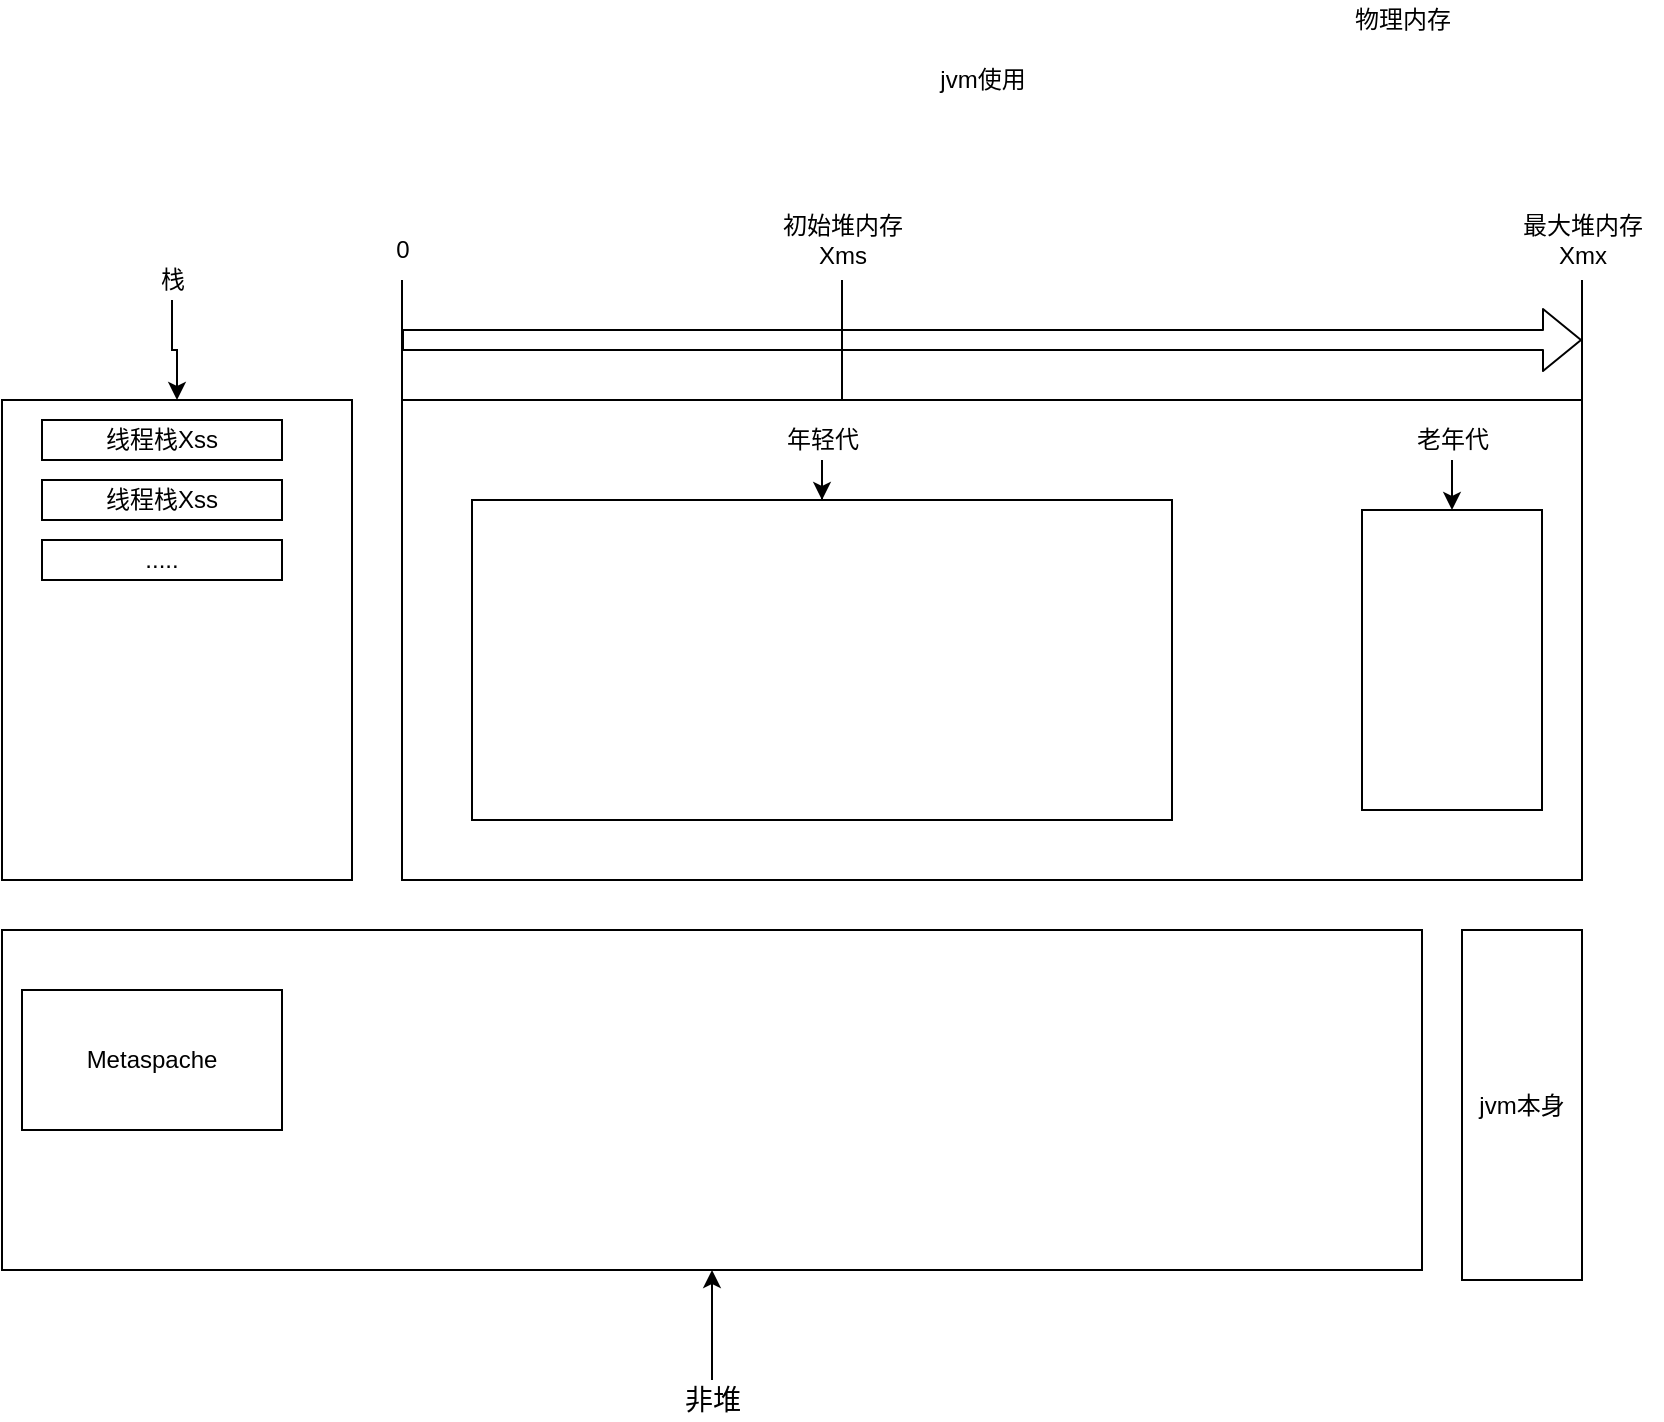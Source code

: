 <mxfile version="14.1.9" type="github"><diagram id="8ZA4tzUF-DVVLS_30Xkp" name="Page-1"><mxGraphModel dx="1519" dy="652" grid="1" gridSize="10" guides="1" tooltips="1" connect="1" arrows="1" fold="1" page="1" pageScale="1" pageWidth="827" pageHeight="1169" math="0" shadow="0"><root><mxCell id="0"/><mxCell id="1" parent="0"/><mxCell id="oYOUlCEVl24bx4hBR3QO-1" value="" style="rounded=0;whiteSpace=wrap;html=1;" vertex="1" parent="1"><mxGeometry x="240" y="390" width="590" height="240" as="geometry"/></mxCell><mxCell id="oYOUlCEVl24bx4hBR3QO-2" value="" style="endArrow=none;html=1;exitX=0;exitY=0;exitDx=0;exitDy=0;" edge="1" parent="1" source="oYOUlCEVl24bx4hBR3QO-1"><mxGeometry width="50" height="50" relative="1" as="geometry"><mxPoint x="240" y="380" as="sourcePoint"/><mxPoint x="240" y="330" as="targetPoint"/></mxGeometry></mxCell><mxCell id="oYOUlCEVl24bx4hBR3QO-3" value="" style="endArrow=none;html=1;exitX=0;exitY=0;exitDx=0;exitDy=0;" edge="1" parent="1"><mxGeometry width="50" height="50" relative="1" as="geometry"><mxPoint x="830" y="390" as="sourcePoint"/><mxPoint x="830" y="330" as="targetPoint"/></mxGeometry></mxCell><mxCell id="oYOUlCEVl24bx4hBR3QO-4" value="" style="shape=flexArrow;endArrow=classic;html=1;" edge="1" parent="1"><mxGeometry width="50" height="50" relative="1" as="geometry"><mxPoint x="240" y="360" as="sourcePoint"/><mxPoint x="830" y="360" as="targetPoint"/></mxGeometry></mxCell><mxCell id="oYOUlCEVl24bx4hBR3QO-5" value="初始堆内存&lt;br&gt;Xms" style="text;html=1;align=center;verticalAlign=middle;resizable=0;points=[];autosize=1;" vertex="1" parent="1"><mxGeometry x="420" y="295" width="80" height="30" as="geometry"/></mxCell><mxCell id="oYOUlCEVl24bx4hBR3QO-6" value="最大堆内存&lt;br&gt;Xmx" style="text;html=1;align=center;verticalAlign=middle;resizable=0;points=[];autosize=1;" vertex="1" parent="1"><mxGeometry x="790" y="295" width="80" height="30" as="geometry"/></mxCell><mxCell id="oYOUlCEVl24bx4hBR3QO-7" value="" style="endArrow=none;html=1;exitX=0;exitY=0;exitDx=0;exitDy=0;" edge="1" parent="1"><mxGeometry width="50" height="50" relative="1" as="geometry"><mxPoint x="460" y="390" as="sourcePoint"/><mxPoint x="460" y="330" as="targetPoint"/></mxGeometry></mxCell><mxCell id="oYOUlCEVl24bx4hBR3QO-8" value="0" style="text;html=1;align=center;verticalAlign=middle;resizable=0;points=[];autosize=1;" vertex="1" parent="1"><mxGeometry x="230" y="305" width="20" height="20" as="geometry"/></mxCell><mxCell id="oYOUlCEVl24bx4hBR3QO-10" value="物理内存" style="text;html=1;align=center;verticalAlign=middle;resizable=0;points=[];autosize=1;" vertex="1" parent="1"><mxGeometry x="710" y="190" width="60" height="20" as="geometry"/></mxCell><mxCell id="oYOUlCEVl24bx4hBR3QO-13" value="jvm使用" style="text;html=1;align=center;verticalAlign=middle;resizable=0;points=[];autosize=1;" vertex="1" parent="1"><mxGeometry x="500" y="220" width="60" height="20" as="geometry"/></mxCell><mxCell id="oYOUlCEVl24bx4hBR3QO-15" value="" style="rounded=0;whiteSpace=wrap;html=1;" vertex="1" parent="1"><mxGeometry x="40" y="655" width="710" height="170" as="geometry"/></mxCell><mxCell id="oYOUlCEVl24bx4hBR3QO-16" value="" style="rounded=0;whiteSpace=wrap;html=1;" vertex="1" parent="1"><mxGeometry x="40" y="390" width="175" height="240" as="geometry"/></mxCell><mxCell id="oYOUlCEVl24bx4hBR3QO-17" value="jvm本身" style="whiteSpace=wrap;html=1;" vertex="1" parent="1"><mxGeometry x="770" y="655" width="60" height="175" as="geometry"/></mxCell><mxCell id="oYOUlCEVl24bx4hBR3QO-18" value="Metaspache" style="whiteSpace=wrap;html=1;" vertex="1" parent="1"><mxGeometry x="50" y="685" width="130" height="70" as="geometry"/></mxCell><mxCell id="oYOUlCEVl24bx4hBR3QO-20" value="" style="edgeStyle=orthogonalEdgeStyle;rounded=0;orthogonalLoop=1;jettySize=auto;html=1;entryX=0.5;entryY=1;entryDx=0;entryDy=0;" edge="1" parent="1" source="oYOUlCEVl24bx4hBR3QO-19" target="oYOUlCEVl24bx4hBR3QO-15"><mxGeometry relative="1" as="geometry"/></mxCell><mxCell id="oYOUlCEVl24bx4hBR3QO-19" value="&lt;font style=&quot;font-size: 14px&quot;&gt;非堆&lt;/font&gt;" style="text;html=1;align=center;verticalAlign=middle;resizable=0;points=[];autosize=1;" vertex="1" parent="1"><mxGeometry x="375" y="880" width="40" height="20" as="geometry"/></mxCell><mxCell id="oYOUlCEVl24bx4hBR3QO-23" value="" style="edgeStyle=orthogonalEdgeStyle;rounded=0;orthogonalLoop=1;jettySize=auto;html=1;" edge="1" parent="1" source="oYOUlCEVl24bx4hBR3QO-22" target="oYOUlCEVl24bx4hBR3QO-16"><mxGeometry relative="1" as="geometry"/></mxCell><mxCell id="oYOUlCEVl24bx4hBR3QO-22" value="栈" style="text;html=1;align=center;verticalAlign=middle;resizable=0;points=[];autosize=1;" vertex="1" parent="1"><mxGeometry x="110" y="320" width="30" height="20" as="geometry"/></mxCell><mxCell id="oYOUlCEVl24bx4hBR3QO-24" value="线程栈Xss" style="rounded=0;whiteSpace=wrap;html=1;" vertex="1" parent="1"><mxGeometry x="60" y="400" width="120" height="20" as="geometry"/></mxCell><mxCell id="oYOUlCEVl24bx4hBR3QO-25" value="线程栈Xss" style="rounded=0;whiteSpace=wrap;html=1;" vertex="1" parent="1"><mxGeometry x="60" y="430" width="120" height="20" as="geometry"/></mxCell><mxCell id="oYOUlCEVl24bx4hBR3QO-27" value="....." style="rounded=0;whiteSpace=wrap;html=1;" vertex="1" parent="1"><mxGeometry x="60" y="460" width="120" height="20" as="geometry"/></mxCell><mxCell id="oYOUlCEVl24bx4hBR3QO-28" value="" style="whiteSpace=wrap;html=1;" vertex="1" parent="1"><mxGeometry x="275" y="440" width="350" height="160" as="geometry"/></mxCell><mxCell id="oYOUlCEVl24bx4hBR3QO-29" value="" style="whiteSpace=wrap;html=1;" vertex="1" parent="1"><mxGeometry x="720" y="445" width="90" height="150" as="geometry"/></mxCell><mxCell id="oYOUlCEVl24bx4hBR3QO-31" value="" style="edgeStyle=orthogonalEdgeStyle;rounded=0;orthogonalLoop=1;jettySize=auto;html=1;" edge="1" parent="1" source="oYOUlCEVl24bx4hBR3QO-30" target="oYOUlCEVl24bx4hBR3QO-28"><mxGeometry relative="1" as="geometry"/></mxCell><mxCell id="oYOUlCEVl24bx4hBR3QO-30" value="年轻代" style="text;html=1;align=center;verticalAlign=middle;resizable=0;points=[];autosize=1;" vertex="1" parent="1"><mxGeometry x="425" y="400" width="50" height="20" as="geometry"/></mxCell><mxCell id="oYOUlCEVl24bx4hBR3QO-33" value="" style="edgeStyle=orthogonalEdgeStyle;rounded=0;orthogonalLoop=1;jettySize=auto;html=1;" edge="1" parent="1" source="oYOUlCEVl24bx4hBR3QO-32" target="oYOUlCEVl24bx4hBR3QO-29"><mxGeometry relative="1" as="geometry"/></mxCell><mxCell id="oYOUlCEVl24bx4hBR3QO-32" value="老年代" style="text;html=1;align=center;verticalAlign=middle;resizable=0;points=[];autosize=1;" vertex="1" parent="1"><mxGeometry x="740" y="400" width="50" height="20" as="geometry"/></mxCell></root></mxGraphModel></diagram></mxfile>